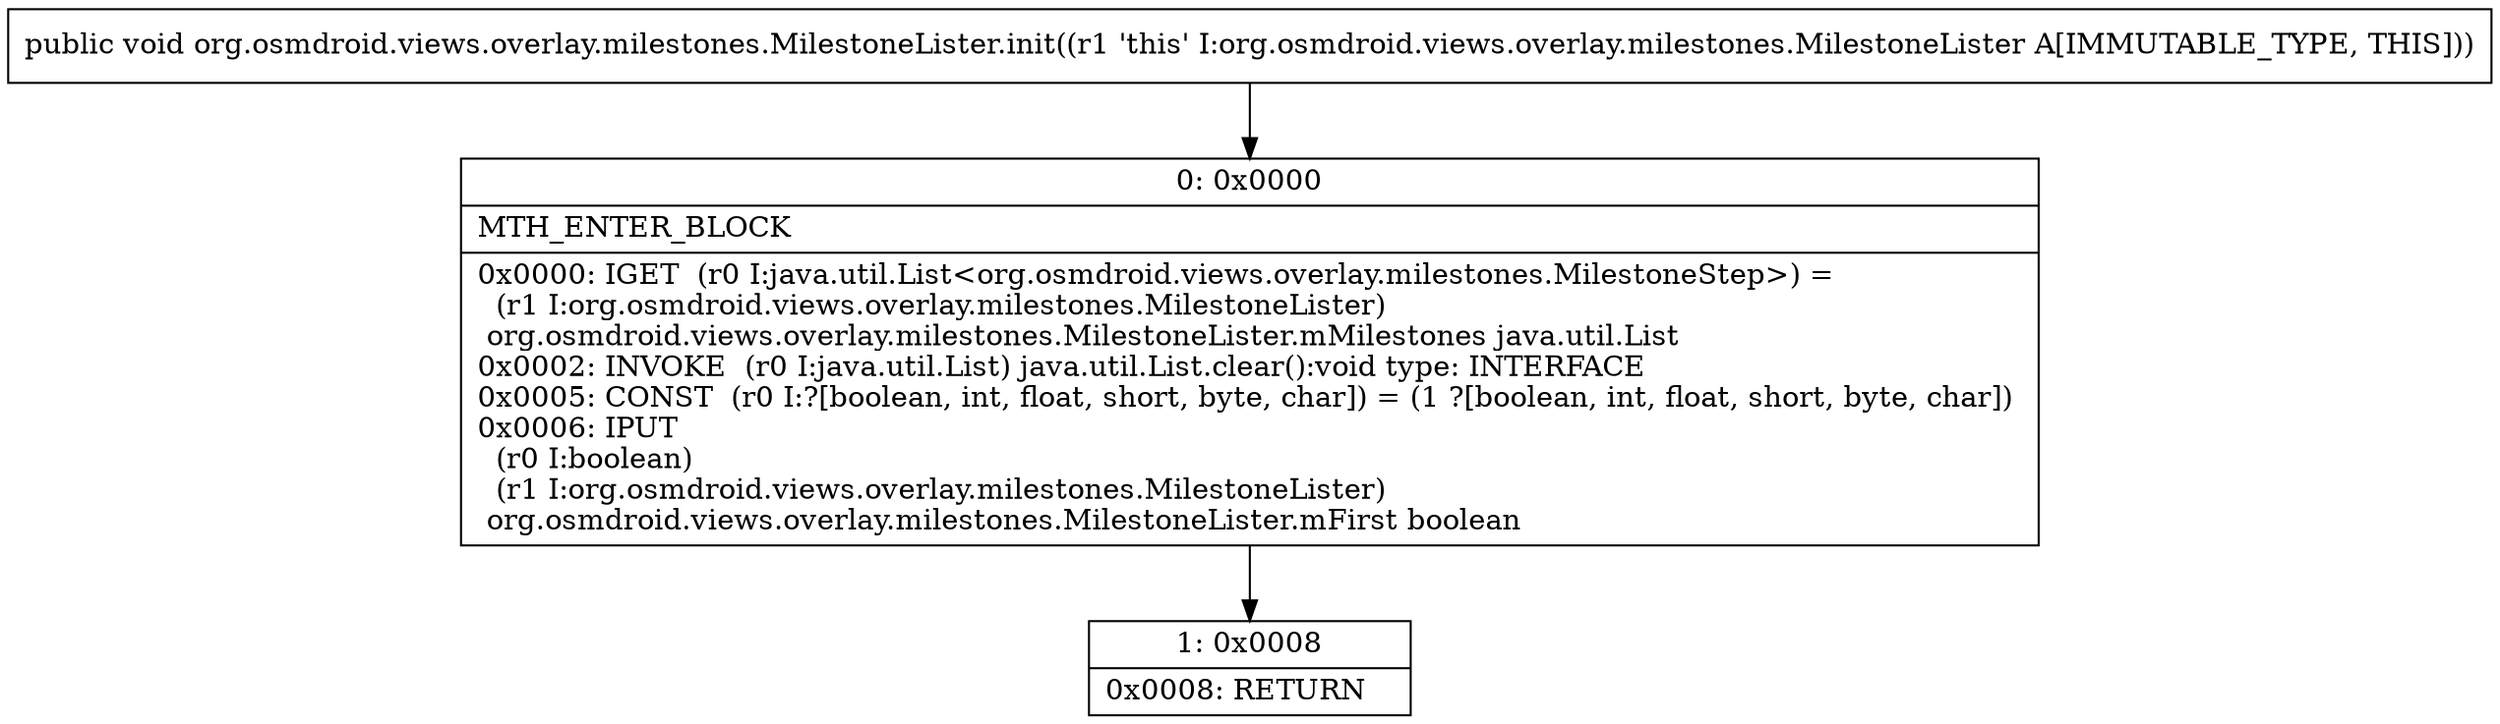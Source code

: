 digraph "CFG fororg.osmdroid.views.overlay.milestones.MilestoneLister.init()V" {
Node_0 [shape=record,label="{0\:\ 0x0000|MTH_ENTER_BLOCK\l|0x0000: IGET  (r0 I:java.util.List\<org.osmdroid.views.overlay.milestones.MilestoneStep\>) = \l  (r1 I:org.osmdroid.views.overlay.milestones.MilestoneLister)\l org.osmdroid.views.overlay.milestones.MilestoneLister.mMilestones java.util.List \l0x0002: INVOKE  (r0 I:java.util.List) java.util.List.clear():void type: INTERFACE \l0x0005: CONST  (r0 I:?[boolean, int, float, short, byte, char]) = (1 ?[boolean, int, float, short, byte, char]) \l0x0006: IPUT  \l  (r0 I:boolean)\l  (r1 I:org.osmdroid.views.overlay.milestones.MilestoneLister)\l org.osmdroid.views.overlay.milestones.MilestoneLister.mFirst boolean \l}"];
Node_1 [shape=record,label="{1\:\ 0x0008|0x0008: RETURN   \l}"];
MethodNode[shape=record,label="{public void org.osmdroid.views.overlay.milestones.MilestoneLister.init((r1 'this' I:org.osmdroid.views.overlay.milestones.MilestoneLister A[IMMUTABLE_TYPE, THIS])) }"];
MethodNode -> Node_0;
Node_0 -> Node_1;
}

